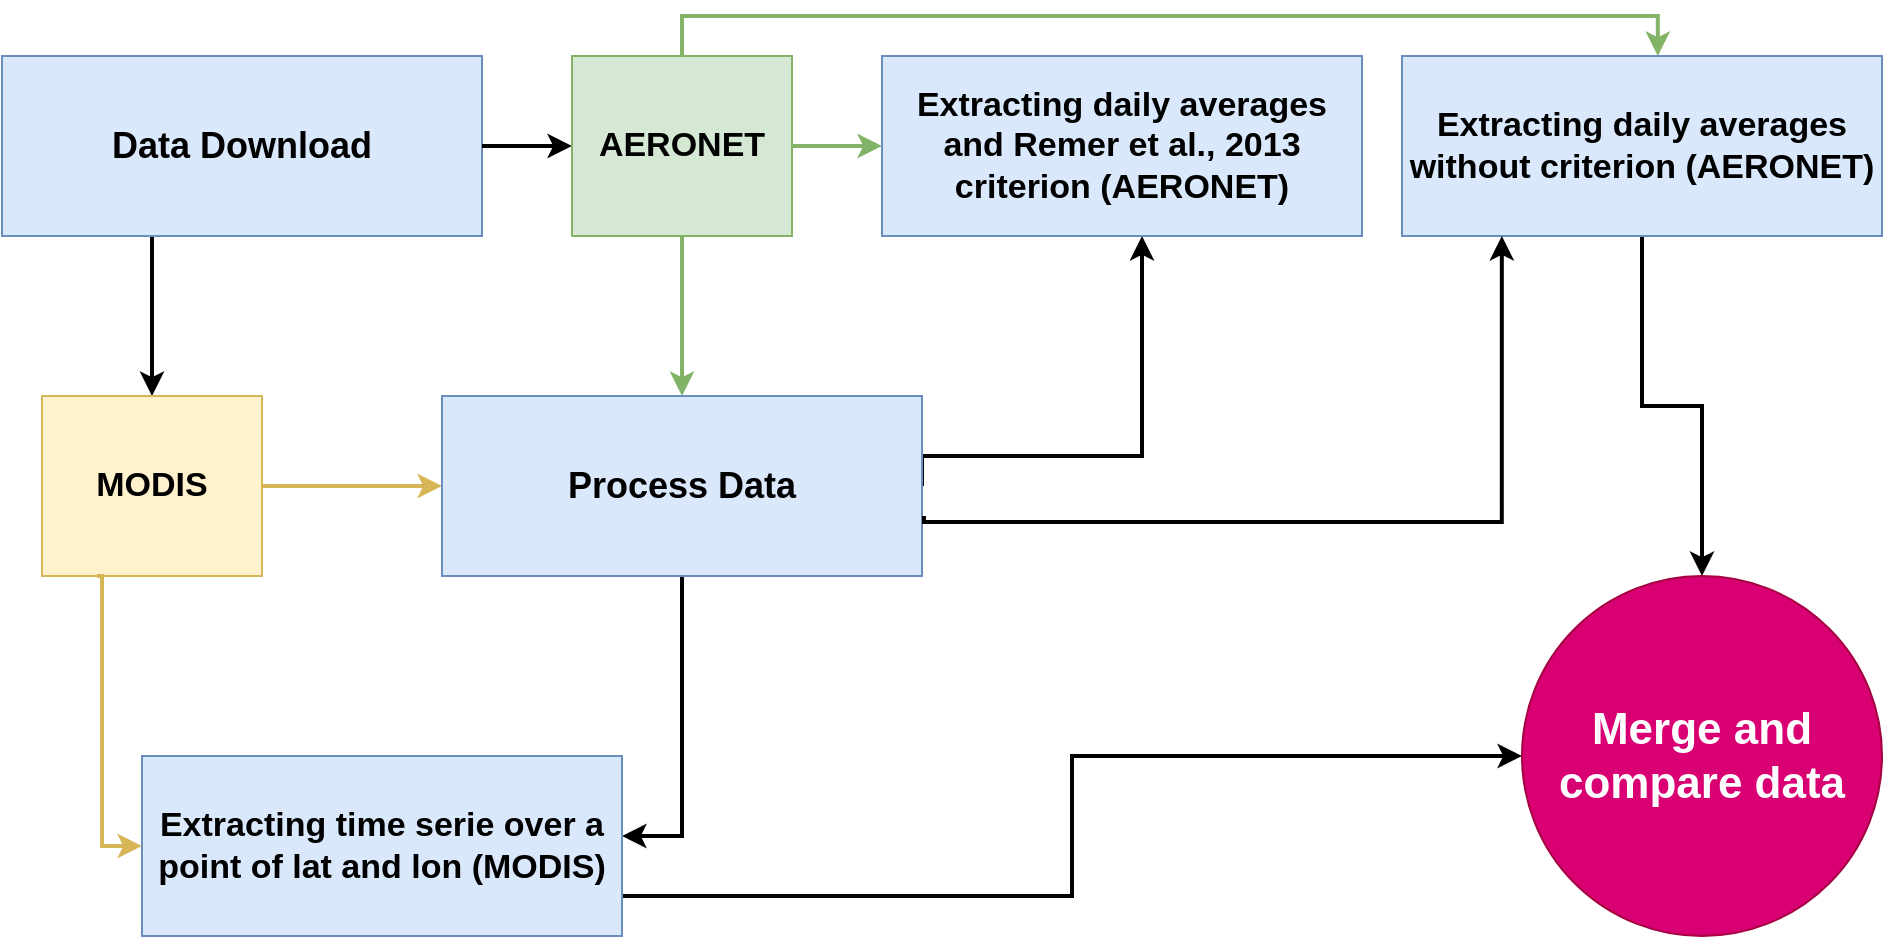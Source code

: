 <mxfile version="21.7.5" type="github">
  <diagram name="Page-1" id="Wb3SRLAeydcu2YZGXerj">
    <mxGraphModel dx="1434" dy="767" grid="1" gridSize="10" guides="1" tooltips="1" connect="1" arrows="1" fold="1" page="1" pageScale="1" pageWidth="1000" pageHeight="500" math="0" shadow="0">
      <root>
        <mxCell id="0" />
        <mxCell id="1" parent="0" />
        <mxCell id="3bX8mu_sQhTfUCLtvfod-3" value="" style="edgeStyle=orthogonalEdgeStyle;rounded=0;orthogonalLoop=1;jettySize=auto;html=1;strokeWidth=2;" edge="1" parent="1" source="3bX8mu_sQhTfUCLtvfod-1" target="3bX8mu_sQhTfUCLtvfod-2">
          <mxGeometry relative="1" as="geometry">
            <Array as="points">
              <mxPoint x="95" y="180" />
              <mxPoint x="95" y="180" />
            </Array>
          </mxGeometry>
        </mxCell>
        <mxCell id="3bX8mu_sQhTfUCLtvfod-1" value="&lt;b&gt;&lt;font style=&quot;font-size: 18px;&quot;&gt;Data Download&lt;/font&gt;&lt;/b&gt;" style="rounded=0;whiteSpace=wrap;html=1;fillColor=#dae8fc;strokeColor=#6c8ebf;" vertex="1" parent="1">
          <mxGeometry x="20" y="30" width="240" height="90" as="geometry" />
        </mxCell>
        <mxCell id="3bX8mu_sQhTfUCLtvfod-2" value="&lt;font style=&quot;font-size: 17px;&quot;&gt;&lt;b&gt;MODIS&lt;/b&gt;&lt;/font&gt;" style="rounded=0;whiteSpace=wrap;html=1;fillColor=#fff2cc;strokeColor=#d6b656;" vertex="1" parent="1">
          <mxGeometry x="40" y="200" width="110" height="90" as="geometry" />
        </mxCell>
        <mxCell id="3bX8mu_sQhTfUCLtvfod-8" value="" style="edgeStyle=orthogonalEdgeStyle;rounded=0;orthogonalLoop=1;jettySize=auto;html=1;exitX=1;exitY=0.5;exitDx=0;exitDy=0;entryX=0;entryY=0.5;entryDx=0;entryDy=0;strokeWidth=2;" edge="1" parent="1" source="3bX8mu_sQhTfUCLtvfod-1" target="3bX8mu_sQhTfUCLtvfod-9">
          <mxGeometry relative="1" as="geometry">
            <mxPoint x="320" y="65" as="sourcePoint" />
            <mxPoint x="320" y="145" as="targetPoint" />
            <Array as="points" />
          </mxGeometry>
        </mxCell>
        <mxCell id="3bX8mu_sQhTfUCLtvfod-19" value="" style="edgeStyle=orthogonalEdgeStyle;rounded=0;orthogonalLoop=1;jettySize=auto;html=1;fillColor=#d5e8d4;strokeColor=#82b366;strokeWidth=2;" edge="1" parent="1" source="3bX8mu_sQhTfUCLtvfod-9" target="3bX8mu_sQhTfUCLtvfod-18">
          <mxGeometry relative="1" as="geometry" />
        </mxCell>
        <mxCell id="3bX8mu_sQhTfUCLtvfod-24" value="" style="edgeStyle=orthogonalEdgeStyle;rounded=0;orthogonalLoop=1;jettySize=auto;html=1;entryX=0.533;entryY=0;entryDx=0;entryDy=0;entryPerimeter=0;fillColor=#d5e8d4;strokeColor=#82b366;strokeWidth=2;exitX=0.5;exitY=0;exitDx=0;exitDy=0;" edge="1" parent="1" source="3bX8mu_sQhTfUCLtvfod-9" target="3bX8mu_sQhTfUCLtvfod-21">
          <mxGeometry relative="1" as="geometry">
            <mxPoint x="360" y="10" as="sourcePoint" />
            <mxPoint x="847.92" y="6.04" as="targetPoint" />
            <Array as="points">
              <mxPoint x="360" y="10" />
              <mxPoint x="848" y="10" />
            </Array>
          </mxGeometry>
        </mxCell>
        <mxCell id="3bX8mu_sQhTfUCLtvfod-9" value="&lt;b&gt;&lt;font style=&quot;font-size: 17px;&quot;&gt;AERONET&lt;/font&gt;&lt;/b&gt;" style="rounded=0;whiteSpace=wrap;html=1;fillColor=#d5e8d4;strokeColor=#82b366;" vertex="1" parent="1">
          <mxGeometry x="305" y="30" width="110" height="90" as="geometry" />
        </mxCell>
        <mxCell id="3bX8mu_sQhTfUCLtvfod-10" value="" style="edgeStyle=orthogonalEdgeStyle;rounded=0;orthogonalLoop=1;jettySize=auto;html=1;exitX=1;exitY=0.5;exitDx=0;exitDy=0;entryX=0;entryY=0.5;entryDx=0;entryDy=0;fillColor=#fff2cc;strokeColor=#d6b656;strokeWidth=2;" edge="1" parent="1" source="3bX8mu_sQhTfUCLtvfod-2" target="3bX8mu_sQhTfUCLtvfod-12">
          <mxGeometry relative="1" as="geometry">
            <mxPoint x="180" y="235" as="sourcePoint" />
            <mxPoint x="180" y="315" as="targetPoint" />
            <Array as="points" />
          </mxGeometry>
        </mxCell>
        <mxCell id="3bX8mu_sQhTfUCLtvfod-11" value="" style="edgeStyle=orthogonalEdgeStyle;rounded=0;orthogonalLoop=1;jettySize=auto;html=1;entryX=0.5;entryY=0;entryDx=0;entryDy=0;exitX=0.5;exitY=1;exitDx=0;exitDy=0;fillColor=#d5e8d4;strokeColor=#82b366;strokeWidth=2;" edge="1" parent="1" source="3bX8mu_sQhTfUCLtvfod-9" target="3bX8mu_sQhTfUCLtvfod-12">
          <mxGeometry relative="1" as="geometry">
            <mxPoint x="424.5" y="150" as="sourcePoint" />
            <mxPoint x="424.5" y="230" as="targetPoint" />
            <Array as="points">
              <mxPoint x="360" y="170" />
              <mxPoint x="360" y="170" />
            </Array>
          </mxGeometry>
        </mxCell>
        <mxCell id="3bX8mu_sQhTfUCLtvfod-14" value="" style="edgeStyle=orthogonalEdgeStyle;rounded=0;orthogonalLoop=1;jettySize=auto;html=1;strokeWidth=2;" edge="1" parent="1" source="3bX8mu_sQhTfUCLtvfod-12" target="3bX8mu_sQhTfUCLtvfod-13">
          <mxGeometry relative="1" as="geometry">
            <Array as="points">
              <mxPoint x="360" y="420" />
            </Array>
          </mxGeometry>
        </mxCell>
        <mxCell id="3bX8mu_sQhTfUCLtvfod-20" value="" style="edgeStyle=orthogonalEdgeStyle;rounded=0;orthogonalLoop=1;jettySize=auto;html=1;exitX=1;exitY=0.5;exitDx=0;exitDy=0;strokeWidth=2;" edge="1" parent="1" source="3bX8mu_sQhTfUCLtvfod-12" target="3bX8mu_sQhTfUCLtvfod-18">
          <mxGeometry relative="1" as="geometry">
            <Array as="points">
              <mxPoint x="480" y="230" />
              <mxPoint x="590" y="230" />
            </Array>
          </mxGeometry>
        </mxCell>
        <mxCell id="3bX8mu_sQhTfUCLtvfod-12" value="&lt;font style=&quot;font-size: 18px;&quot;&gt;&lt;b&gt;Process Data&lt;/b&gt;&lt;/font&gt;" style="rounded=0;whiteSpace=wrap;html=1;fillColor=#dae8fc;strokeColor=#6c8ebf;" vertex="1" parent="1">
          <mxGeometry x="240" y="200" width="240" height="90" as="geometry" />
        </mxCell>
        <mxCell id="3bX8mu_sQhTfUCLtvfod-32" value="" style="edgeStyle=orthogonalEdgeStyle;rounded=0;orthogonalLoop=1;jettySize=auto;html=1;entryX=0;entryY=0.5;entryDx=0;entryDy=0;strokeWidth=2;" edge="1" parent="1" source="3bX8mu_sQhTfUCLtvfod-13" target="3bX8mu_sQhTfUCLtvfod-26">
          <mxGeometry relative="1" as="geometry">
            <mxPoint x="210" y="550" as="targetPoint" />
            <Array as="points">
              <mxPoint x="555" y="450" />
              <mxPoint x="555" y="380" />
            </Array>
          </mxGeometry>
        </mxCell>
        <mxCell id="3bX8mu_sQhTfUCLtvfod-13" value="&lt;font style=&quot;font-size: 17px;&quot;&gt;&lt;b&gt;Extracting time serie over a point of lat and lon (MODIS)&lt;br&gt;&lt;/b&gt;&lt;/font&gt;" style="rounded=0;whiteSpace=wrap;html=1;fillColor=#dae8fc;strokeColor=#6c8ebf;" vertex="1" parent="1">
          <mxGeometry x="90" y="380" width="240" height="90" as="geometry" />
        </mxCell>
        <mxCell id="3bX8mu_sQhTfUCLtvfod-17" value="" style="edgeStyle=orthogonalEdgeStyle;rounded=0;orthogonalLoop=1;jettySize=auto;html=1;entryX=0;entryY=0.5;entryDx=0;entryDy=0;exitX=0.25;exitY=1;exitDx=0;exitDy=0;fillColor=#fff2cc;strokeColor=#d6b656;strokeWidth=2;" edge="1" parent="1" source="3bX8mu_sQhTfUCLtvfod-2" target="3bX8mu_sQhTfUCLtvfod-13">
          <mxGeometry relative="1" as="geometry">
            <mxPoint x="70" y="320" as="sourcePoint" />
            <mxPoint x="100" y="402.5" as="targetPoint" />
            <Array as="points">
              <mxPoint x="70" y="290" />
              <mxPoint x="70" y="425" />
            </Array>
          </mxGeometry>
        </mxCell>
        <mxCell id="3bX8mu_sQhTfUCLtvfod-18" value="&lt;font style=&quot;font-size: 17px;&quot;&gt;&lt;b&gt;Extracting daily averages and Remer et al., 2013 criterion (AERONET)&lt;br&gt;&lt;/b&gt;&lt;/font&gt;" style="rounded=0;whiteSpace=wrap;html=1;fillColor=#dae8fc;strokeColor=#6c8ebf;" vertex="1" parent="1">
          <mxGeometry x="460" y="30" width="240" height="90" as="geometry" />
        </mxCell>
        <mxCell id="3bX8mu_sQhTfUCLtvfod-28" value="" style="edgeStyle=orthogonalEdgeStyle;rounded=0;orthogonalLoop=1;jettySize=auto;html=1;entryX=0.5;entryY=0;entryDx=0;entryDy=0;strokeWidth=2;" edge="1" parent="1" source="3bX8mu_sQhTfUCLtvfod-21" target="3bX8mu_sQhTfUCLtvfod-26">
          <mxGeometry relative="1" as="geometry">
            <mxPoint x="870" y="200" as="targetPoint" />
          </mxGeometry>
        </mxCell>
        <mxCell id="3bX8mu_sQhTfUCLtvfod-34" style="edgeStyle=orthogonalEdgeStyle;rounded=0;orthogonalLoop=1;jettySize=auto;html=1;exitX=0.5;exitY=0;exitDx=0;exitDy=0;entryX=0.02;entryY=0.167;entryDx=0;entryDy=0;entryPerimeter=0;" edge="1" parent="1" source="3bX8mu_sQhTfUCLtvfod-21">
          <mxGeometry relative="1" as="geometry">
            <mxPoint x="846" y="85.01" as="targetPoint" />
            <Array as="points">
              <mxPoint x="850" y="30" />
              <mxPoint x="850" y="40" />
            </Array>
          </mxGeometry>
        </mxCell>
        <mxCell id="3bX8mu_sQhTfUCLtvfod-21" value="&lt;font style=&quot;font-size: 17px;&quot;&gt;&lt;b&gt;Extracting daily averages without criterion (AERONET)&lt;br&gt;&lt;/b&gt;&lt;/font&gt;" style="rounded=0;whiteSpace=wrap;html=1;fillColor=#dae8fc;strokeColor=#6c8ebf;" vertex="1" parent="1">
          <mxGeometry x="720" y="30" width="240" height="90" as="geometry" />
        </mxCell>
        <mxCell id="3bX8mu_sQhTfUCLtvfod-25" value="" style="edgeStyle=orthogonalEdgeStyle;rounded=0;orthogonalLoop=1;jettySize=auto;html=1;entryX=0.208;entryY=1;entryDx=0;entryDy=0;entryPerimeter=0;strokeWidth=2;exitX=1.004;exitY=0.667;exitDx=0;exitDy=0;exitPerimeter=0;" edge="1" parent="1" source="3bX8mu_sQhTfUCLtvfod-12" target="3bX8mu_sQhTfUCLtvfod-21">
          <mxGeometry relative="1" as="geometry">
            <mxPoint x="540" y="263" as="sourcePoint" />
            <mxPoint x="800" y="170" as="targetPoint" />
            <Array as="points">
              <mxPoint x="481" y="263" />
              <mxPoint x="770" y="263" />
            </Array>
          </mxGeometry>
        </mxCell>
        <mxCell id="3bX8mu_sQhTfUCLtvfod-26" value="&lt;font style=&quot;font-size: 22px;&quot;&gt;&lt;b&gt;Merge and compare data&lt;/b&gt;&lt;/font&gt;" style="ellipse;whiteSpace=wrap;html=1;aspect=fixed;fillColor=#d80073;fontColor=#ffffff;strokeColor=#A50040;" vertex="1" parent="1">
          <mxGeometry x="780" y="290" width="180" height="180" as="geometry" />
        </mxCell>
      </root>
    </mxGraphModel>
  </diagram>
</mxfile>
